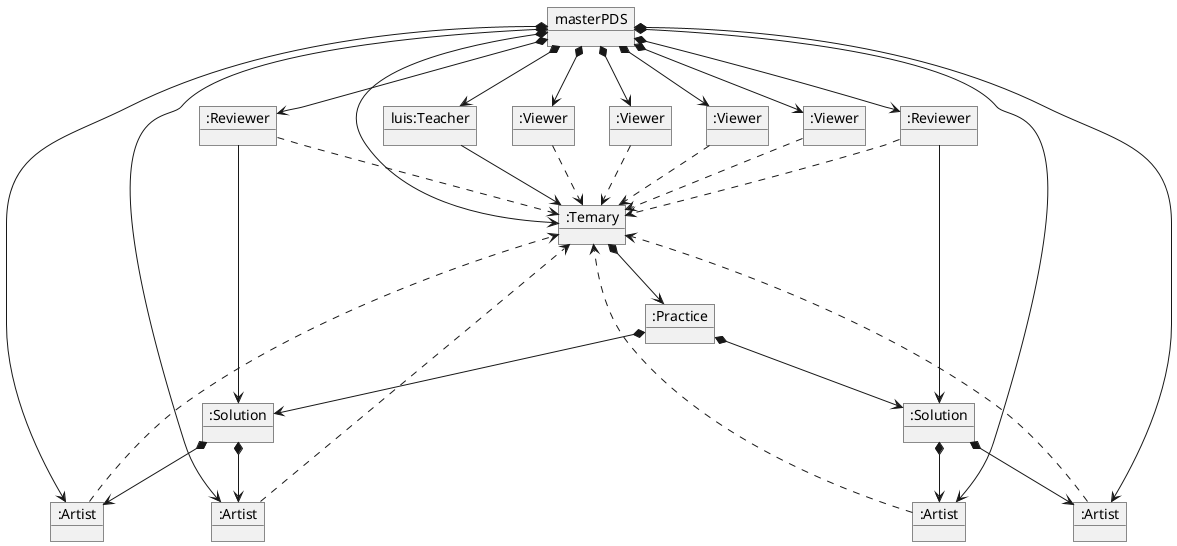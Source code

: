 @startuml 7

object masterPDS
object "luis:Teacher" as luis
object ":Temary" as Temary
object ":Practice" as Practice
object ":Viewer" as Viewer1
object ":Viewer" as Viewer2
object ":Viewer" as Viewer3
object ":Viewer" as Viewer4
object ":Artist" as Artist1
object ":Artist" as Artist2
object ":Artist" as Artist3
object ":Artist" as Artist4
object ":Reviewer" as Reviewer1
object ":Reviewer" as Reviewer2
object ":Solution" as Solution1
object ":Solution" as Solution2

masterPDS *--> luis
masterPDS *--> Viewer1
masterPDS *--> Viewer2
masterPDS *--> Viewer3
masterPDS *--> Viewer4
masterPDS *--> Artist1
masterPDS *--> Artist2
masterPDS *--> Artist3
masterPDS *--> Artist4
masterPDS *--> Reviewer1
masterPDS *--> Reviewer2
masterPDS *--> Temary

Temary *--> Practice

luis --> Temary
Viewer1 ..> Temary
Viewer2 ..> Temary
Viewer3 ..> Temary
Viewer4 ..> Temary

Reviewer1 ..> Temary
Reviewer1 --> Solution1
Reviewer2 ..> Temary
Reviewer2 --> Solution2

Artist1 ..> Temary
Artist2 ..> Temary
Artist3 ..> Temary
Artist4 ..> Temary

Practice *--> Solution1
Practice *--> Solution2
Solution1 *--> Artist1
Solution1 *--> Artist2
Solution2 *--> Artist3
Solution2 *--> Artist4
@enduml